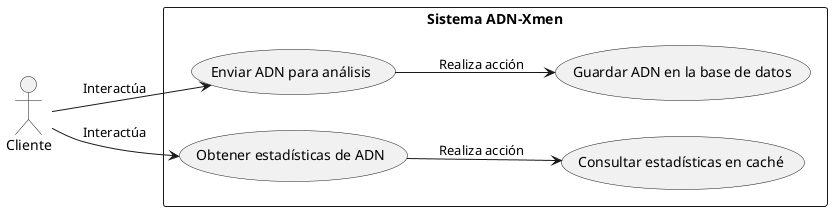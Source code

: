 @startuml
left to right direction

actor Cliente as Client
rectangle "Sistema ADN-Xmen" {
    usecase "Enviar ADN para análisis" as UC1
    usecase "Obtener estadísticas de ADN" as UC2
    usecase "Guardar ADN en la base de datos" as UC3
    usecase "Consultar estadísticas en caché" as UC4
}

Client --> UC1 : Interactúa
Client --> UC2 : Interactúa
UC1 --> UC3 : Realiza acción
UC2 --> UC4 : Realiza acción

@enduml
